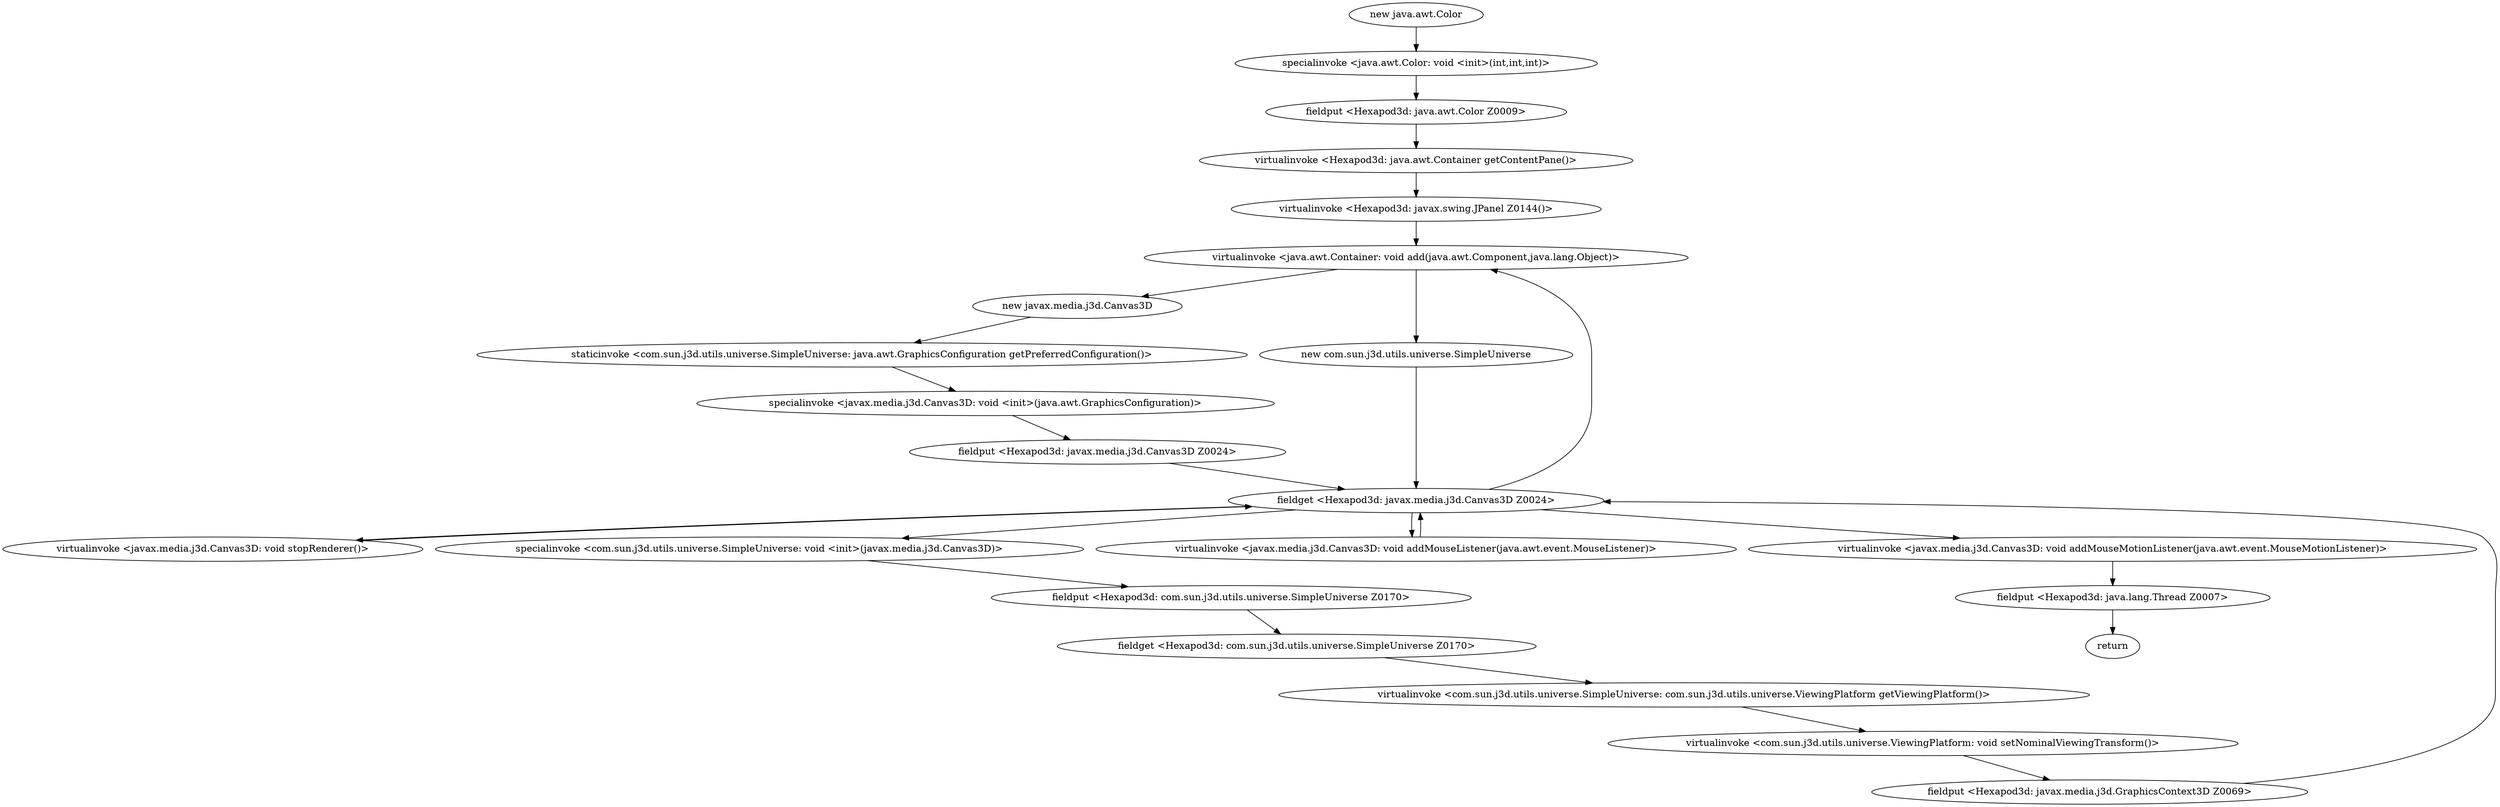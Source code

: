 digraph "" {
"new java.awt.Color";
 "new java.awt.Color"->"specialinvoke <java.awt.Color: void <init>(int,int,int)>";
 "specialinvoke <java.awt.Color: void <init>(int,int,int)>"->"fieldput <Hexapod3d: java.awt.Color Z0009>";
 "fieldput <Hexapod3d: java.awt.Color Z0009>"->"virtualinvoke <Hexapod3d: java.awt.Container getContentPane()>";
 "virtualinvoke <Hexapod3d: java.awt.Container getContentPane()>"->"virtualinvoke <Hexapod3d: javax.swing.JPanel Z0144()>";
 "virtualinvoke <Hexapod3d: javax.swing.JPanel Z0144()>"->"virtualinvoke <java.awt.Container: void add(java.awt.Component,java.lang.Object)>";
 "virtualinvoke <java.awt.Container: void add(java.awt.Component,java.lang.Object)>"->"new javax.media.j3d.Canvas3D";
 "new javax.media.j3d.Canvas3D"->"staticinvoke <com.sun.j3d.utils.universe.SimpleUniverse: java.awt.GraphicsConfiguration getPreferredConfiguration()>";
 "staticinvoke <com.sun.j3d.utils.universe.SimpleUniverse: java.awt.GraphicsConfiguration getPreferredConfiguration()>"->"specialinvoke <javax.media.j3d.Canvas3D: void <init>(java.awt.GraphicsConfiguration)>";
 "specialinvoke <javax.media.j3d.Canvas3D: void <init>(java.awt.GraphicsConfiguration)>"->"fieldput <Hexapod3d: javax.media.j3d.Canvas3D Z0024>";
 "fieldput <Hexapod3d: javax.media.j3d.Canvas3D Z0024>"->"fieldget <Hexapod3d: javax.media.j3d.Canvas3D Z0024>";
 "fieldget <Hexapod3d: javax.media.j3d.Canvas3D Z0024>"->"virtualinvoke <javax.media.j3d.Canvas3D: void stopRenderer()>";
 "virtualinvoke <javax.media.j3d.Canvas3D: void stopRenderer()>"->"fieldget <Hexapod3d: javax.media.j3d.Canvas3D Z0024>";
 "fieldget <Hexapod3d: javax.media.j3d.Canvas3D Z0024>"->"virtualinvoke <java.awt.Container: void add(java.awt.Component,java.lang.Object)>";
 "virtualinvoke <java.awt.Container: void add(java.awt.Component,java.lang.Object)>"->"new com.sun.j3d.utils.universe.SimpleUniverse";
 "new com.sun.j3d.utils.universe.SimpleUniverse"->"fieldget <Hexapod3d: javax.media.j3d.Canvas3D Z0024>";
 "fieldget <Hexapod3d: javax.media.j3d.Canvas3D Z0024>"->"specialinvoke <com.sun.j3d.utils.universe.SimpleUniverse: void <init>(javax.media.j3d.Canvas3D)>";
 "specialinvoke <com.sun.j3d.utils.universe.SimpleUniverse: void <init>(javax.media.j3d.Canvas3D)>"->"fieldput <Hexapod3d: com.sun.j3d.utils.universe.SimpleUniverse Z0170>";
 "fieldput <Hexapod3d: com.sun.j3d.utils.universe.SimpleUniverse Z0170>"->"fieldget <Hexapod3d: com.sun.j3d.utils.universe.SimpleUniverse Z0170>";
 "fieldget <Hexapod3d: com.sun.j3d.utils.universe.SimpleUniverse Z0170>"->"virtualinvoke <com.sun.j3d.utils.universe.SimpleUniverse: com.sun.j3d.utils.universe.ViewingPlatform getViewingPlatform()>";
 "virtualinvoke <com.sun.j3d.utils.universe.SimpleUniverse: com.sun.j3d.utils.universe.ViewingPlatform getViewingPlatform()>"->"virtualinvoke <com.sun.j3d.utils.universe.ViewingPlatform: void setNominalViewingTransform()>";
 "virtualinvoke <com.sun.j3d.utils.universe.ViewingPlatform: void setNominalViewingTransform()>"->"fieldput <Hexapod3d: javax.media.j3d.GraphicsContext3D Z0069>";
 "fieldput <Hexapod3d: javax.media.j3d.GraphicsContext3D Z0069>"->"fieldget <Hexapod3d: javax.media.j3d.Canvas3D Z0024>";
 "fieldget <Hexapod3d: javax.media.j3d.Canvas3D Z0024>"->"virtualinvoke <javax.media.j3d.Canvas3D: void addMouseListener(java.awt.event.MouseListener)>";
 "virtualinvoke <javax.media.j3d.Canvas3D: void addMouseListener(java.awt.event.MouseListener)>"->"fieldget <Hexapod3d: javax.media.j3d.Canvas3D Z0024>";
 "fieldget <Hexapod3d: javax.media.j3d.Canvas3D Z0024>"->"virtualinvoke <javax.media.j3d.Canvas3D: void addMouseMotionListener(java.awt.event.MouseMotionListener)>";
 "virtualinvoke <javax.media.j3d.Canvas3D: void addMouseMotionListener(java.awt.event.MouseMotionListener)>"->"fieldput <Hexapod3d: java.lang.Thread Z0007>";
 "fieldput <Hexapod3d: java.lang.Thread Z0007>"->"return";
}
